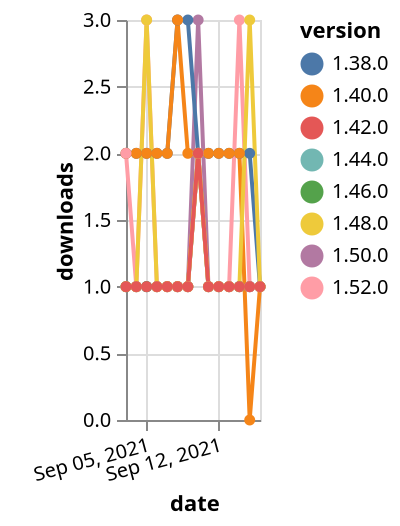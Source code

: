 {"$schema": "https://vega.github.io/schema/vega-lite/v5.json", "description": "A simple bar chart with embedded data.", "data": {"values": [{"date": "2021-09-03", "total": 203, "delta": 1, "version": "1.50.0"}, {"date": "2021-09-04", "total": 204, "delta": 1, "version": "1.50.0"}, {"date": "2021-09-05", "total": 205, "delta": 1, "version": "1.50.0"}, {"date": "2021-09-06", "total": 206, "delta": 1, "version": "1.50.0"}, {"date": "2021-09-07", "total": 207, "delta": 1, "version": "1.50.0"}, {"date": "2021-09-08", "total": 208, "delta": 1, "version": "1.50.0"}, {"date": "2021-09-09", "total": 209, "delta": 1, "version": "1.50.0"}, {"date": "2021-09-10", "total": 212, "delta": 3, "version": "1.50.0"}, {"date": "2021-09-11", "total": 213, "delta": 1, "version": "1.50.0"}, {"date": "2021-09-12", "total": 214, "delta": 1, "version": "1.50.0"}, {"date": "2021-09-13", "total": 215, "delta": 1, "version": "1.50.0"}, {"date": "2021-09-14", "total": 216, "delta": 1, "version": "1.50.0"}, {"date": "2021-09-15", "total": 217, "delta": 1, "version": "1.50.0"}, {"date": "2021-09-16", "total": 218, "delta": 1, "version": "1.50.0"}, {"date": "2021-09-03", "total": 212, "delta": 1, "version": "1.44.0"}, {"date": "2021-09-04", "total": 213, "delta": 1, "version": "1.44.0"}, {"date": "2021-09-05", "total": 214, "delta": 1, "version": "1.44.0"}, {"date": "2021-09-06", "total": 215, "delta": 1, "version": "1.44.0"}, {"date": "2021-09-07", "total": 216, "delta": 1, "version": "1.44.0"}, {"date": "2021-09-08", "total": 217, "delta": 1, "version": "1.44.0"}, {"date": "2021-09-09", "total": 218, "delta": 1, "version": "1.44.0"}, {"date": "2021-09-10", "total": 220, "delta": 2, "version": "1.44.0"}, {"date": "2021-09-11", "total": 221, "delta": 1, "version": "1.44.0"}, {"date": "2021-09-12", "total": 222, "delta": 1, "version": "1.44.0"}, {"date": "2021-09-13", "total": 223, "delta": 1, "version": "1.44.0"}, {"date": "2021-09-14", "total": 224, "delta": 1, "version": "1.44.0"}, {"date": "2021-09-15", "total": 225, "delta": 1, "version": "1.44.0"}, {"date": "2021-09-16", "total": 226, "delta": 1, "version": "1.44.0"}, {"date": "2021-09-03", "total": 2384, "delta": 2, "version": "1.38.0"}, {"date": "2021-09-04", "total": 2386, "delta": 2, "version": "1.38.0"}, {"date": "2021-09-05", "total": 2388, "delta": 2, "version": "1.38.0"}, {"date": "2021-09-06", "total": 2390, "delta": 2, "version": "1.38.0"}, {"date": "2021-09-07", "total": 2392, "delta": 2, "version": "1.38.0"}, {"date": "2021-09-08", "total": 2395, "delta": 3, "version": "1.38.0"}, {"date": "2021-09-09", "total": 2398, "delta": 3, "version": "1.38.0"}, {"date": "2021-09-10", "total": 2400, "delta": 2, "version": "1.38.0"}, {"date": "2021-09-11", "total": 2402, "delta": 2, "version": "1.38.0"}, {"date": "2021-09-12", "total": 2404, "delta": 2, "version": "1.38.0"}, {"date": "2021-09-13", "total": 2406, "delta": 2, "version": "1.38.0"}, {"date": "2021-09-14", "total": 2408, "delta": 2, "version": "1.38.0"}, {"date": "2021-09-15", "total": 2410, "delta": 2, "version": "1.38.0"}, {"date": "2021-09-16", "total": 2411, "delta": 1, "version": "1.38.0"}, {"date": "2021-09-03", "total": 2471, "delta": 2, "version": "1.40.0"}, {"date": "2021-09-04", "total": 2473, "delta": 2, "version": "1.40.0"}, {"date": "2021-09-05", "total": 2475, "delta": 2, "version": "1.40.0"}, {"date": "2021-09-06", "total": 2477, "delta": 2, "version": "1.40.0"}, {"date": "2021-09-07", "total": 2479, "delta": 2, "version": "1.40.0"}, {"date": "2021-09-08", "total": 2482, "delta": 3, "version": "1.40.0"}, {"date": "2021-09-09", "total": 2484, "delta": 2, "version": "1.40.0"}, {"date": "2021-09-10", "total": 2486, "delta": 2, "version": "1.40.0"}, {"date": "2021-09-11", "total": 2488, "delta": 2, "version": "1.40.0"}, {"date": "2021-09-12", "total": 2490, "delta": 2, "version": "1.40.0"}, {"date": "2021-09-13", "total": 2492, "delta": 2, "version": "1.40.0"}, {"date": "2021-09-14", "total": 2494, "delta": 2, "version": "1.40.0"}, {"date": "2021-09-15", "total": 2494, "delta": 0, "version": "1.40.0"}, {"date": "2021-09-16", "total": 2495, "delta": 1, "version": "1.40.0"}, {"date": "2021-09-03", "total": 207, "delta": 1, "version": "1.46.0"}, {"date": "2021-09-04", "total": 208, "delta": 1, "version": "1.46.0"}, {"date": "2021-09-05", "total": 209, "delta": 1, "version": "1.46.0"}, {"date": "2021-09-06", "total": 210, "delta": 1, "version": "1.46.0"}, {"date": "2021-09-07", "total": 211, "delta": 1, "version": "1.46.0"}, {"date": "2021-09-08", "total": 212, "delta": 1, "version": "1.46.0"}, {"date": "2021-09-09", "total": 213, "delta": 1, "version": "1.46.0"}, {"date": "2021-09-10", "total": 215, "delta": 2, "version": "1.46.0"}, {"date": "2021-09-11", "total": 216, "delta": 1, "version": "1.46.0"}, {"date": "2021-09-12", "total": 217, "delta": 1, "version": "1.46.0"}, {"date": "2021-09-13", "total": 218, "delta": 1, "version": "1.46.0"}, {"date": "2021-09-14", "total": 219, "delta": 1, "version": "1.46.0"}, {"date": "2021-09-15", "total": 220, "delta": 1, "version": "1.46.0"}, {"date": "2021-09-16", "total": 221, "delta": 1, "version": "1.46.0"}, {"date": "2021-09-03", "total": 129, "delta": 2, "version": "1.52.0"}, {"date": "2021-09-04", "total": 130, "delta": 1, "version": "1.52.0"}, {"date": "2021-09-05", "total": 133, "delta": 3, "version": "1.52.0"}, {"date": "2021-09-06", "total": 134, "delta": 1, "version": "1.52.0"}, {"date": "2021-09-07", "total": 135, "delta": 1, "version": "1.52.0"}, {"date": "2021-09-08", "total": 136, "delta": 1, "version": "1.52.0"}, {"date": "2021-09-09", "total": 137, "delta": 1, "version": "1.52.0"}, {"date": "2021-09-10", "total": 139, "delta": 2, "version": "1.52.0"}, {"date": "2021-09-11", "total": 140, "delta": 1, "version": "1.52.0"}, {"date": "2021-09-12", "total": 141, "delta": 1, "version": "1.52.0"}, {"date": "2021-09-13", "total": 142, "delta": 1, "version": "1.52.0"}, {"date": "2021-09-14", "total": 145, "delta": 3, "version": "1.52.0"}, {"date": "2021-09-15", "total": 146, "delta": 1, "version": "1.52.0"}, {"date": "2021-09-16", "total": 147, "delta": 1, "version": "1.52.0"}, {"date": "2021-09-03", "total": 181, "delta": 1, "version": "1.48.0"}, {"date": "2021-09-04", "total": 182, "delta": 1, "version": "1.48.0"}, {"date": "2021-09-05", "total": 185, "delta": 3, "version": "1.48.0"}, {"date": "2021-09-06", "total": 186, "delta": 1, "version": "1.48.0"}, {"date": "2021-09-07", "total": 187, "delta": 1, "version": "1.48.0"}, {"date": "2021-09-08", "total": 188, "delta": 1, "version": "1.48.0"}, {"date": "2021-09-09", "total": 189, "delta": 1, "version": "1.48.0"}, {"date": "2021-09-10", "total": 191, "delta": 2, "version": "1.48.0"}, {"date": "2021-09-11", "total": 192, "delta": 1, "version": "1.48.0"}, {"date": "2021-09-12", "total": 193, "delta": 1, "version": "1.48.0"}, {"date": "2021-09-13", "total": 194, "delta": 1, "version": "1.48.0"}, {"date": "2021-09-14", "total": 195, "delta": 1, "version": "1.48.0"}, {"date": "2021-09-15", "total": 198, "delta": 3, "version": "1.48.0"}, {"date": "2021-09-16", "total": 199, "delta": 1, "version": "1.48.0"}, {"date": "2021-09-03", "total": 258, "delta": 1, "version": "1.42.0"}, {"date": "2021-09-04", "total": 259, "delta": 1, "version": "1.42.0"}, {"date": "2021-09-05", "total": 260, "delta": 1, "version": "1.42.0"}, {"date": "2021-09-06", "total": 261, "delta": 1, "version": "1.42.0"}, {"date": "2021-09-07", "total": 262, "delta": 1, "version": "1.42.0"}, {"date": "2021-09-08", "total": 263, "delta": 1, "version": "1.42.0"}, {"date": "2021-09-09", "total": 264, "delta": 1, "version": "1.42.0"}, {"date": "2021-09-10", "total": 266, "delta": 2, "version": "1.42.0"}, {"date": "2021-09-11", "total": 267, "delta": 1, "version": "1.42.0"}, {"date": "2021-09-12", "total": 268, "delta": 1, "version": "1.42.0"}, {"date": "2021-09-13", "total": 269, "delta": 1, "version": "1.42.0"}, {"date": "2021-09-14", "total": 270, "delta": 1, "version": "1.42.0"}, {"date": "2021-09-15", "total": 271, "delta": 1, "version": "1.42.0"}, {"date": "2021-09-16", "total": 272, "delta": 1, "version": "1.42.0"}]}, "width": "container", "mark": {"type": "line", "point": {"filled": true}}, "encoding": {"x": {"field": "date", "type": "temporal", "timeUnit": "yearmonthdate", "title": "date", "axis": {"labelAngle": -15}}, "y": {"field": "delta", "type": "quantitative", "title": "downloads"}, "color": {"field": "version", "type": "nominal"}, "tooltip": {"field": "delta"}}}